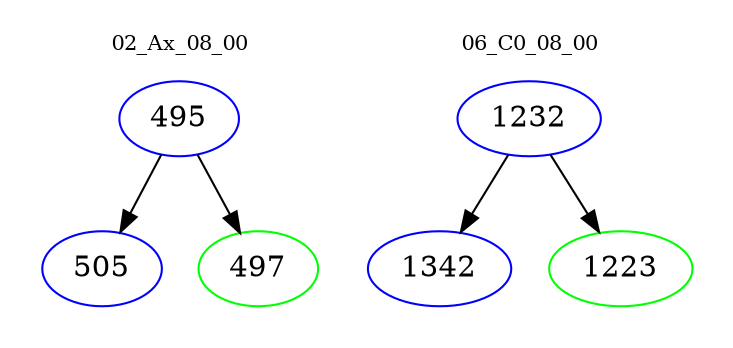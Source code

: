 digraph{
subgraph cluster_0 {
color = white
label = "02_Ax_08_00";
fontsize=10;
T0_495 [label="495", color="blue"]
T0_495 -> T0_505 [color="black"]
T0_505 [label="505", color="blue"]
T0_495 -> T0_497 [color="black"]
T0_497 [label="497", color="green"]
}
subgraph cluster_1 {
color = white
label = "06_C0_08_00";
fontsize=10;
T1_1232 [label="1232", color="blue"]
T1_1232 -> T1_1342 [color="black"]
T1_1342 [label="1342", color="blue"]
T1_1232 -> T1_1223 [color="black"]
T1_1223 [label="1223", color="green"]
}
}
